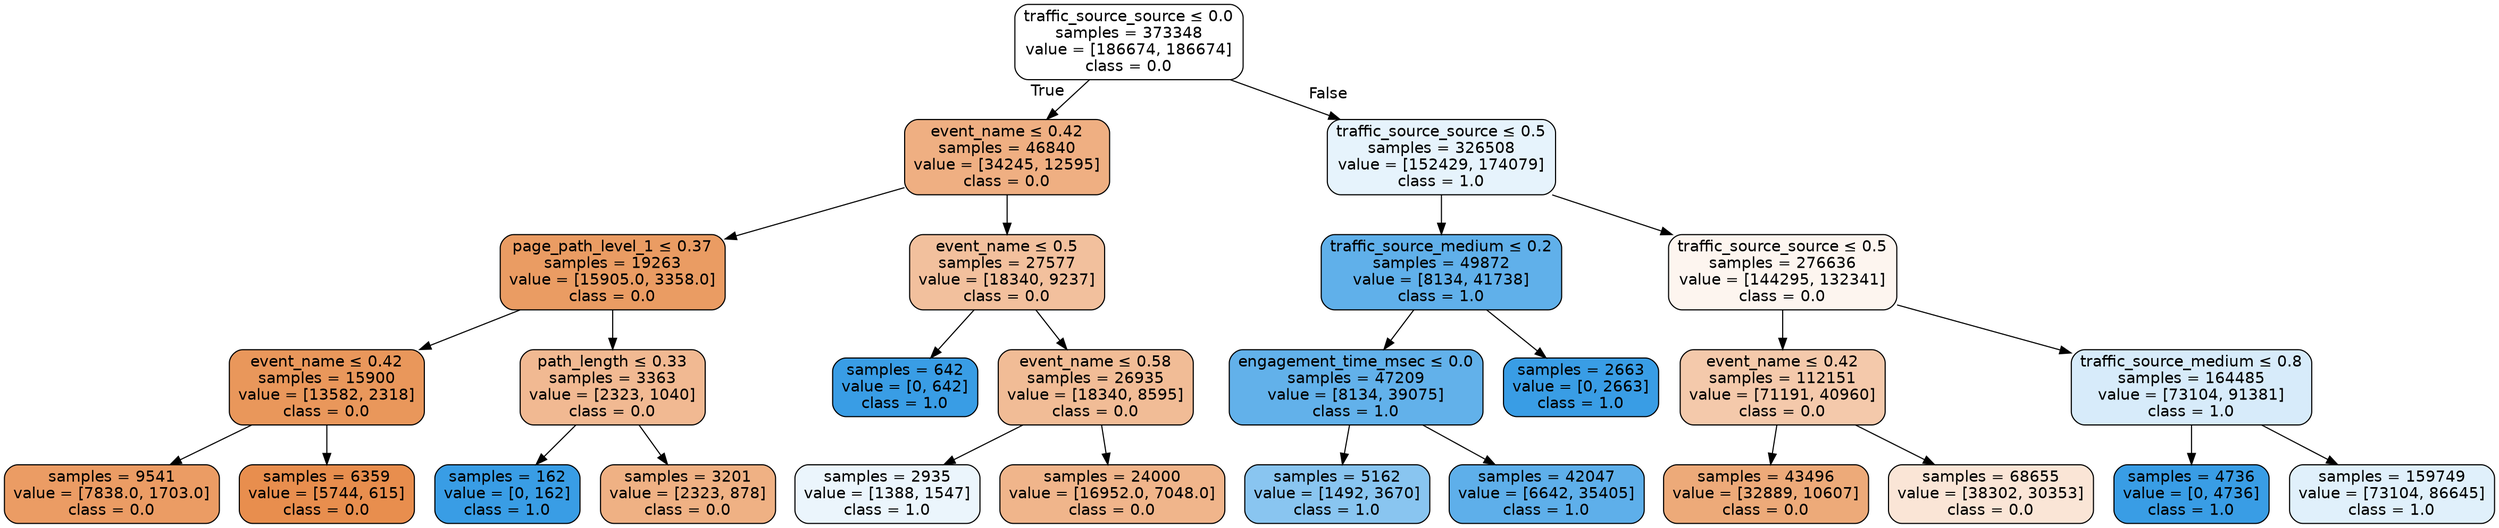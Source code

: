 digraph Tree {
node [shape=box, style="filled, rounded", color="black", fontname="helvetica"] ;
edge [fontname="helvetica"] ;
0 [label=<traffic_source_source &le; 0.0<br/>samples = 373348<br/>value = [186674, 186674]<br/>class = 0.0>, fillcolor="#ffffff"] ;
1 [label=<event_name &le; 0.42<br/>samples = 46840<br/>value = [34245, 12595]<br/>class = 0.0>, fillcolor="#efaf82"] ;
0 -> 1 [labeldistance=2.5, labelangle=45, headlabel="True"] ;
2 [label=<page_path_level_1 &le; 0.37<br/>samples = 19263<br/>value = [15905.0, 3358.0]<br/>class = 0.0>, fillcolor="#ea9c63"] ;
1 -> 2 ;
3 [label=<event_name &le; 0.42<br/>samples = 15900<br/>value = [13582, 2318]<br/>class = 0.0>, fillcolor="#e9975b"] ;
2 -> 3 ;
4 [label=<samples = 9541<br/>value = [7838.0, 1703.0]<br/>class = 0.0>, fillcolor="#eb9c64"] ;
3 -> 4 ;
5 [label=<samples = 6359<br/>value = [5744, 615]<br/>class = 0.0>, fillcolor="#e88e4e"] ;
3 -> 5 ;
6 [label=<path_length &le; 0.33<br/>samples = 3363<br/>value = [2323, 1040]<br/>class = 0.0>, fillcolor="#f1b992"] ;
2 -> 6 ;
7 [label=<samples = 162<br/>value = [0, 162]<br/>class = 1.0>, fillcolor="#399de5"] ;
6 -> 7 ;
8 [label=<samples = 3201<br/>value = [2323, 878]<br/>class = 0.0>, fillcolor="#efb184"] ;
6 -> 8 ;
9 [label=<event_name &le; 0.5<br/>samples = 27577<br/>value = [18340, 9237]<br/>class = 0.0>, fillcolor="#f2c09d"] ;
1 -> 9 ;
10 [label=<samples = 642<br/>value = [0, 642]<br/>class = 1.0>, fillcolor="#399de5"] ;
9 -> 10 ;
11 [label=<event_name &le; 0.58<br/>samples = 26935<br/>value = [18340, 8595]<br/>class = 0.0>, fillcolor="#f1bc96"] ;
9 -> 11 ;
12 [label=<samples = 2935<br/>value = [1388, 1547]<br/>class = 1.0>, fillcolor="#ebf5fc"] ;
11 -> 12 ;
13 [label=<samples = 24000<br/>value = [16952.0, 7048.0]<br/>class = 0.0>, fillcolor="#f0b58b"] ;
11 -> 13 ;
14 [label=<traffic_source_source &le; 0.5<br/>samples = 326508<br/>value = [152429, 174079]<br/>class = 1.0>, fillcolor="#e6f3fc"] ;
0 -> 14 [labeldistance=2.5, labelangle=-45, headlabel="False"] ;
15 [label=<traffic_source_medium &le; 0.2<br/>samples = 49872<br/>value = [8134, 41738]<br/>class = 1.0>, fillcolor="#60b0ea"] ;
14 -> 15 ;
16 [label=<engagement_time_msec &le; 0.0<br/>samples = 47209<br/>value = [8134, 39075]<br/>class = 1.0>, fillcolor="#62b1ea"] ;
15 -> 16 ;
17 [label=<samples = 5162<br/>value = [1492, 3670]<br/>class = 1.0>, fillcolor="#89c5f0"] ;
16 -> 17 ;
18 [label=<samples = 42047<br/>value = [6642, 35405]<br/>class = 1.0>, fillcolor="#5eafea"] ;
16 -> 18 ;
19 [label=<samples = 2663<br/>value = [0, 2663]<br/>class = 1.0>, fillcolor="#399de5"] ;
15 -> 19 ;
20 [label=<traffic_source_source &le; 0.5<br/>samples = 276636<br/>value = [144295, 132341]<br/>class = 0.0>, fillcolor="#fdf5ef"] ;
14 -> 20 ;
21 [label=<event_name &le; 0.42<br/>samples = 112151<br/>value = [71191, 40960]<br/>class = 0.0>, fillcolor="#f4c9ab"] ;
20 -> 21 ;
22 [label=<samples = 43496<br/>value = [32889, 10607]<br/>class = 0.0>, fillcolor="#edaa79"] ;
21 -> 22 ;
23 [label=<samples = 68655<br/>value = [38302, 30353]<br/>class = 0.0>, fillcolor="#fae5d6"] ;
21 -> 23 ;
24 [label=<traffic_source_medium &le; 0.8<br/>samples = 164485<br/>value = [73104, 91381]<br/>class = 1.0>, fillcolor="#d7ebfa"] ;
20 -> 24 ;
25 [label=<samples = 4736<br/>value = [0, 4736]<br/>class = 1.0>, fillcolor="#399de5"] ;
24 -> 25 ;
26 [label=<samples = 159749<br/>value = [73104, 86645]<br/>class = 1.0>, fillcolor="#e0f0fb"] ;
24 -> 26 ;
}